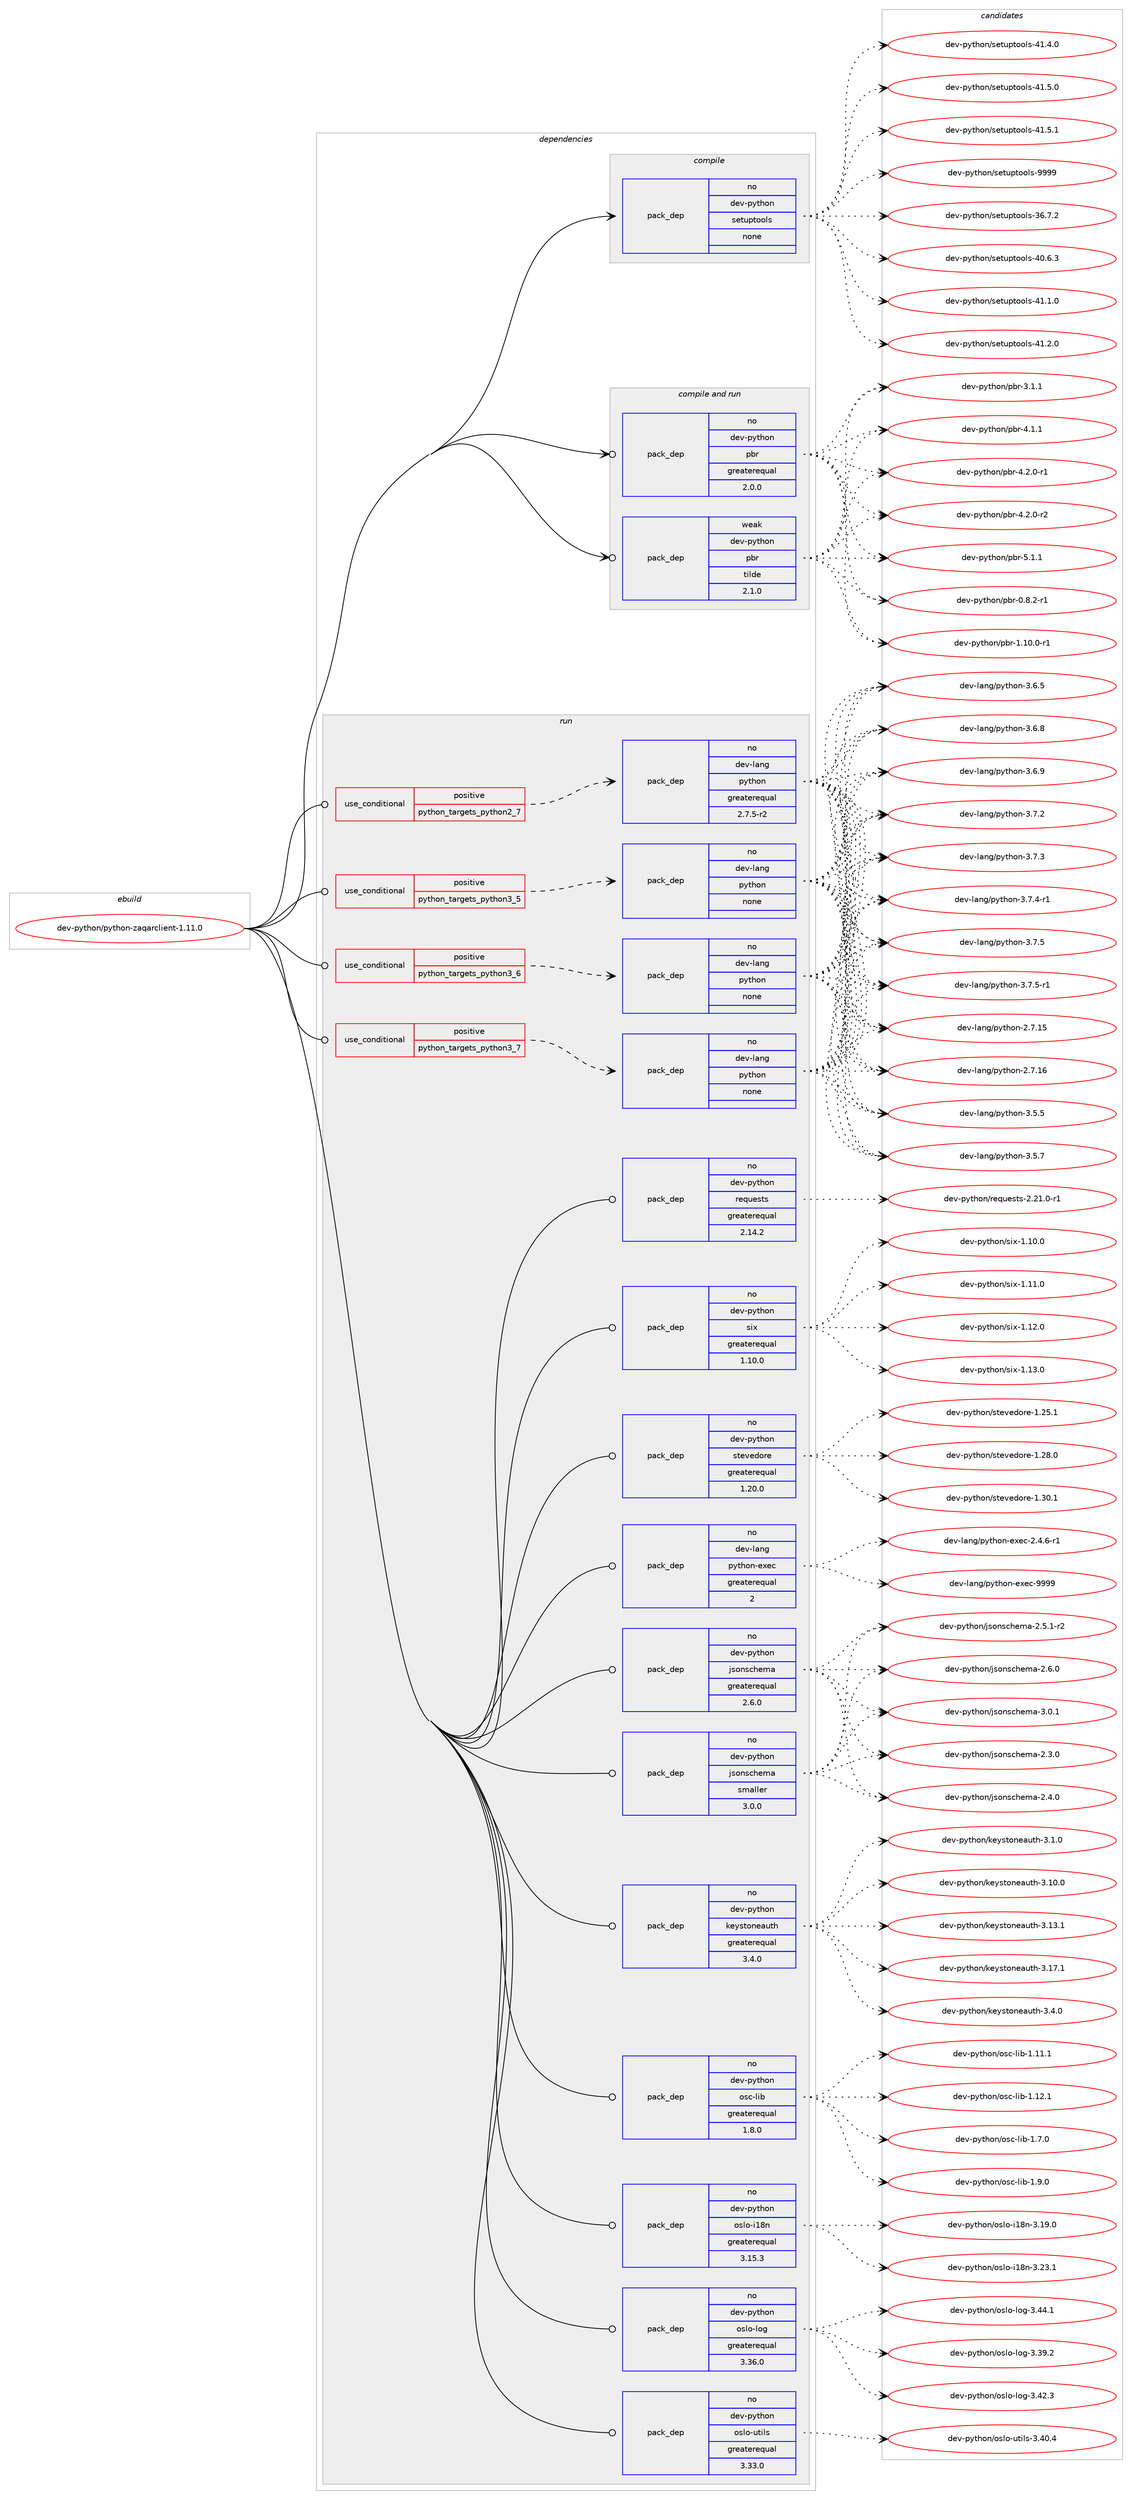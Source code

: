 digraph prolog {

# *************
# Graph options
# *************

newrank=true;
concentrate=true;
compound=true;
graph [rankdir=LR,fontname=Helvetica,fontsize=10,ranksep=1.5];#, ranksep=2.5, nodesep=0.2];
edge  [arrowhead=vee];
node  [fontname=Helvetica,fontsize=10];

# **********
# The ebuild
# **********

subgraph cluster_leftcol {
color=gray;
rank=same;
label=<<i>ebuild</i>>;
id [label="dev-python/python-zaqarclient-1.11.0", color=red, width=4, href="../dev-python/python-zaqarclient-1.11.0.svg"];
}

# ****************
# The dependencies
# ****************

subgraph cluster_midcol {
color=gray;
label=<<i>dependencies</i>>;
subgraph cluster_compile {
fillcolor="#eeeeee";
style=filled;
label=<<i>compile</i>>;
subgraph pack473372 {
dependency633247 [label=<<TABLE BORDER="0" CELLBORDER="1" CELLSPACING="0" CELLPADDING="4" WIDTH="220"><TR><TD ROWSPAN="6" CELLPADDING="30">pack_dep</TD></TR><TR><TD WIDTH="110">no</TD></TR><TR><TD>dev-python</TD></TR><TR><TD>setuptools</TD></TR><TR><TD>none</TD></TR><TR><TD></TD></TR></TABLE>>, shape=none, color=blue];
}
id:e -> dependency633247:w [weight=20,style="solid",arrowhead="vee"];
}
subgraph cluster_compileandrun {
fillcolor="#eeeeee";
style=filled;
label=<<i>compile and run</i>>;
subgraph pack473373 {
dependency633248 [label=<<TABLE BORDER="0" CELLBORDER="1" CELLSPACING="0" CELLPADDING="4" WIDTH="220"><TR><TD ROWSPAN="6" CELLPADDING="30">pack_dep</TD></TR><TR><TD WIDTH="110">no</TD></TR><TR><TD>dev-python</TD></TR><TR><TD>pbr</TD></TR><TR><TD>greaterequal</TD></TR><TR><TD>2.0.0</TD></TR></TABLE>>, shape=none, color=blue];
}
id:e -> dependency633248:w [weight=20,style="solid",arrowhead="odotvee"];
subgraph pack473374 {
dependency633249 [label=<<TABLE BORDER="0" CELLBORDER="1" CELLSPACING="0" CELLPADDING="4" WIDTH="220"><TR><TD ROWSPAN="6" CELLPADDING="30">pack_dep</TD></TR><TR><TD WIDTH="110">weak</TD></TR><TR><TD>dev-python</TD></TR><TR><TD>pbr</TD></TR><TR><TD>tilde</TD></TR><TR><TD>2.1.0</TD></TR></TABLE>>, shape=none, color=blue];
}
id:e -> dependency633249:w [weight=20,style="solid",arrowhead="odotvee"];
}
subgraph cluster_run {
fillcolor="#eeeeee";
style=filled;
label=<<i>run</i>>;
subgraph cond148002 {
dependency633250 [label=<<TABLE BORDER="0" CELLBORDER="1" CELLSPACING="0" CELLPADDING="4"><TR><TD ROWSPAN="3" CELLPADDING="10">use_conditional</TD></TR><TR><TD>positive</TD></TR><TR><TD>python_targets_python2_7</TD></TR></TABLE>>, shape=none, color=red];
subgraph pack473375 {
dependency633251 [label=<<TABLE BORDER="0" CELLBORDER="1" CELLSPACING="0" CELLPADDING="4" WIDTH="220"><TR><TD ROWSPAN="6" CELLPADDING="30">pack_dep</TD></TR><TR><TD WIDTH="110">no</TD></TR><TR><TD>dev-lang</TD></TR><TR><TD>python</TD></TR><TR><TD>greaterequal</TD></TR><TR><TD>2.7.5-r2</TD></TR></TABLE>>, shape=none, color=blue];
}
dependency633250:e -> dependency633251:w [weight=20,style="dashed",arrowhead="vee"];
}
id:e -> dependency633250:w [weight=20,style="solid",arrowhead="odot"];
subgraph cond148003 {
dependency633252 [label=<<TABLE BORDER="0" CELLBORDER="1" CELLSPACING="0" CELLPADDING="4"><TR><TD ROWSPAN="3" CELLPADDING="10">use_conditional</TD></TR><TR><TD>positive</TD></TR><TR><TD>python_targets_python3_5</TD></TR></TABLE>>, shape=none, color=red];
subgraph pack473376 {
dependency633253 [label=<<TABLE BORDER="0" CELLBORDER="1" CELLSPACING="0" CELLPADDING="4" WIDTH="220"><TR><TD ROWSPAN="6" CELLPADDING="30">pack_dep</TD></TR><TR><TD WIDTH="110">no</TD></TR><TR><TD>dev-lang</TD></TR><TR><TD>python</TD></TR><TR><TD>none</TD></TR><TR><TD></TD></TR></TABLE>>, shape=none, color=blue];
}
dependency633252:e -> dependency633253:w [weight=20,style="dashed",arrowhead="vee"];
}
id:e -> dependency633252:w [weight=20,style="solid",arrowhead="odot"];
subgraph cond148004 {
dependency633254 [label=<<TABLE BORDER="0" CELLBORDER="1" CELLSPACING="0" CELLPADDING="4"><TR><TD ROWSPAN="3" CELLPADDING="10">use_conditional</TD></TR><TR><TD>positive</TD></TR><TR><TD>python_targets_python3_6</TD></TR></TABLE>>, shape=none, color=red];
subgraph pack473377 {
dependency633255 [label=<<TABLE BORDER="0" CELLBORDER="1" CELLSPACING="0" CELLPADDING="4" WIDTH="220"><TR><TD ROWSPAN="6" CELLPADDING="30">pack_dep</TD></TR><TR><TD WIDTH="110">no</TD></TR><TR><TD>dev-lang</TD></TR><TR><TD>python</TD></TR><TR><TD>none</TD></TR><TR><TD></TD></TR></TABLE>>, shape=none, color=blue];
}
dependency633254:e -> dependency633255:w [weight=20,style="dashed",arrowhead="vee"];
}
id:e -> dependency633254:w [weight=20,style="solid",arrowhead="odot"];
subgraph cond148005 {
dependency633256 [label=<<TABLE BORDER="0" CELLBORDER="1" CELLSPACING="0" CELLPADDING="4"><TR><TD ROWSPAN="3" CELLPADDING="10">use_conditional</TD></TR><TR><TD>positive</TD></TR><TR><TD>python_targets_python3_7</TD></TR></TABLE>>, shape=none, color=red];
subgraph pack473378 {
dependency633257 [label=<<TABLE BORDER="0" CELLBORDER="1" CELLSPACING="0" CELLPADDING="4" WIDTH="220"><TR><TD ROWSPAN="6" CELLPADDING="30">pack_dep</TD></TR><TR><TD WIDTH="110">no</TD></TR><TR><TD>dev-lang</TD></TR><TR><TD>python</TD></TR><TR><TD>none</TD></TR><TR><TD></TD></TR></TABLE>>, shape=none, color=blue];
}
dependency633256:e -> dependency633257:w [weight=20,style="dashed",arrowhead="vee"];
}
id:e -> dependency633256:w [weight=20,style="solid",arrowhead="odot"];
subgraph pack473379 {
dependency633258 [label=<<TABLE BORDER="0" CELLBORDER="1" CELLSPACING="0" CELLPADDING="4" WIDTH="220"><TR><TD ROWSPAN="6" CELLPADDING="30">pack_dep</TD></TR><TR><TD WIDTH="110">no</TD></TR><TR><TD>dev-lang</TD></TR><TR><TD>python-exec</TD></TR><TR><TD>greaterequal</TD></TR><TR><TD>2</TD></TR></TABLE>>, shape=none, color=blue];
}
id:e -> dependency633258:w [weight=20,style="solid",arrowhead="odot"];
subgraph pack473380 {
dependency633259 [label=<<TABLE BORDER="0" CELLBORDER="1" CELLSPACING="0" CELLPADDING="4" WIDTH="220"><TR><TD ROWSPAN="6" CELLPADDING="30">pack_dep</TD></TR><TR><TD WIDTH="110">no</TD></TR><TR><TD>dev-python</TD></TR><TR><TD>jsonschema</TD></TR><TR><TD>greaterequal</TD></TR><TR><TD>2.6.0</TD></TR></TABLE>>, shape=none, color=blue];
}
id:e -> dependency633259:w [weight=20,style="solid",arrowhead="odot"];
subgraph pack473381 {
dependency633260 [label=<<TABLE BORDER="0" CELLBORDER="1" CELLSPACING="0" CELLPADDING="4" WIDTH="220"><TR><TD ROWSPAN="6" CELLPADDING="30">pack_dep</TD></TR><TR><TD WIDTH="110">no</TD></TR><TR><TD>dev-python</TD></TR><TR><TD>jsonschema</TD></TR><TR><TD>smaller</TD></TR><TR><TD>3.0.0</TD></TR></TABLE>>, shape=none, color=blue];
}
id:e -> dependency633260:w [weight=20,style="solid",arrowhead="odot"];
subgraph pack473382 {
dependency633261 [label=<<TABLE BORDER="0" CELLBORDER="1" CELLSPACING="0" CELLPADDING="4" WIDTH="220"><TR><TD ROWSPAN="6" CELLPADDING="30">pack_dep</TD></TR><TR><TD WIDTH="110">no</TD></TR><TR><TD>dev-python</TD></TR><TR><TD>keystoneauth</TD></TR><TR><TD>greaterequal</TD></TR><TR><TD>3.4.0</TD></TR></TABLE>>, shape=none, color=blue];
}
id:e -> dependency633261:w [weight=20,style="solid",arrowhead="odot"];
subgraph pack473383 {
dependency633262 [label=<<TABLE BORDER="0" CELLBORDER="1" CELLSPACING="0" CELLPADDING="4" WIDTH="220"><TR><TD ROWSPAN="6" CELLPADDING="30">pack_dep</TD></TR><TR><TD WIDTH="110">no</TD></TR><TR><TD>dev-python</TD></TR><TR><TD>osc-lib</TD></TR><TR><TD>greaterequal</TD></TR><TR><TD>1.8.0</TD></TR></TABLE>>, shape=none, color=blue];
}
id:e -> dependency633262:w [weight=20,style="solid",arrowhead="odot"];
subgraph pack473384 {
dependency633263 [label=<<TABLE BORDER="0" CELLBORDER="1" CELLSPACING="0" CELLPADDING="4" WIDTH="220"><TR><TD ROWSPAN="6" CELLPADDING="30">pack_dep</TD></TR><TR><TD WIDTH="110">no</TD></TR><TR><TD>dev-python</TD></TR><TR><TD>oslo-i18n</TD></TR><TR><TD>greaterequal</TD></TR><TR><TD>3.15.3</TD></TR></TABLE>>, shape=none, color=blue];
}
id:e -> dependency633263:w [weight=20,style="solid",arrowhead="odot"];
subgraph pack473385 {
dependency633264 [label=<<TABLE BORDER="0" CELLBORDER="1" CELLSPACING="0" CELLPADDING="4" WIDTH="220"><TR><TD ROWSPAN="6" CELLPADDING="30">pack_dep</TD></TR><TR><TD WIDTH="110">no</TD></TR><TR><TD>dev-python</TD></TR><TR><TD>oslo-log</TD></TR><TR><TD>greaterequal</TD></TR><TR><TD>3.36.0</TD></TR></TABLE>>, shape=none, color=blue];
}
id:e -> dependency633264:w [weight=20,style="solid",arrowhead="odot"];
subgraph pack473386 {
dependency633265 [label=<<TABLE BORDER="0" CELLBORDER="1" CELLSPACING="0" CELLPADDING="4" WIDTH="220"><TR><TD ROWSPAN="6" CELLPADDING="30">pack_dep</TD></TR><TR><TD WIDTH="110">no</TD></TR><TR><TD>dev-python</TD></TR><TR><TD>oslo-utils</TD></TR><TR><TD>greaterequal</TD></TR><TR><TD>3.33.0</TD></TR></TABLE>>, shape=none, color=blue];
}
id:e -> dependency633265:w [weight=20,style="solid",arrowhead="odot"];
subgraph pack473387 {
dependency633266 [label=<<TABLE BORDER="0" CELLBORDER="1" CELLSPACING="0" CELLPADDING="4" WIDTH="220"><TR><TD ROWSPAN="6" CELLPADDING="30">pack_dep</TD></TR><TR><TD WIDTH="110">no</TD></TR><TR><TD>dev-python</TD></TR><TR><TD>requests</TD></TR><TR><TD>greaterequal</TD></TR><TR><TD>2.14.2</TD></TR></TABLE>>, shape=none, color=blue];
}
id:e -> dependency633266:w [weight=20,style="solid",arrowhead="odot"];
subgraph pack473388 {
dependency633267 [label=<<TABLE BORDER="0" CELLBORDER="1" CELLSPACING="0" CELLPADDING="4" WIDTH="220"><TR><TD ROWSPAN="6" CELLPADDING="30">pack_dep</TD></TR><TR><TD WIDTH="110">no</TD></TR><TR><TD>dev-python</TD></TR><TR><TD>six</TD></TR><TR><TD>greaterequal</TD></TR><TR><TD>1.10.0</TD></TR></TABLE>>, shape=none, color=blue];
}
id:e -> dependency633267:w [weight=20,style="solid",arrowhead="odot"];
subgraph pack473389 {
dependency633268 [label=<<TABLE BORDER="0" CELLBORDER="1" CELLSPACING="0" CELLPADDING="4" WIDTH="220"><TR><TD ROWSPAN="6" CELLPADDING="30">pack_dep</TD></TR><TR><TD WIDTH="110">no</TD></TR><TR><TD>dev-python</TD></TR><TR><TD>stevedore</TD></TR><TR><TD>greaterequal</TD></TR><TR><TD>1.20.0</TD></TR></TABLE>>, shape=none, color=blue];
}
id:e -> dependency633268:w [weight=20,style="solid",arrowhead="odot"];
}
}

# **************
# The candidates
# **************

subgraph cluster_choices {
rank=same;
color=gray;
label=<<i>candidates</i>>;

subgraph choice473372 {
color=black;
nodesep=1;
choice100101118451121211161041111104711510111611711211611111110811545515446554650 [label="dev-python/setuptools-36.7.2", color=red, width=4,href="../dev-python/setuptools-36.7.2.svg"];
choice100101118451121211161041111104711510111611711211611111110811545524846544651 [label="dev-python/setuptools-40.6.3", color=red, width=4,href="../dev-python/setuptools-40.6.3.svg"];
choice100101118451121211161041111104711510111611711211611111110811545524946494648 [label="dev-python/setuptools-41.1.0", color=red, width=4,href="../dev-python/setuptools-41.1.0.svg"];
choice100101118451121211161041111104711510111611711211611111110811545524946504648 [label="dev-python/setuptools-41.2.0", color=red, width=4,href="../dev-python/setuptools-41.2.0.svg"];
choice100101118451121211161041111104711510111611711211611111110811545524946524648 [label="dev-python/setuptools-41.4.0", color=red, width=4,href="../dev-python/setuptools-41.4.0.svg"];
choice100101118451121211161041111104711510111611711211611111110811545524946534648 [label="dev-python/setuptools-41.5.0", color=red, width=4,href="../dev-python/setuptools-41.5.0.svg"];
choice100101118451121211161041111104711510111611711211611111110811545524946534649 [label="dev-python/setuptools-41.5.1", color=red, width=4,href="../dev-python/setuptools-41.5.1.svg"];
choice10010111845112121116104111110471151011161171121161111111081154557575757 [label="dev-python/setuptools-9999", color=red, width=4,href="../dev-python/setuptools-9999.svg"];
dependency633247:e -> choice100101118451121211161041111104711510111611711211611111110811545515446554650:w [style=dotted,weight="100"];
dependency633247:e -> choice100101118451121211161041111104711510111611711211611111110811545524846544651:w [style=dotted,weight="100"];
dependency633247:e -> choice100101118451121211161041111104711510111611711211611111110811545524946494648:w [style=dotted,weight="100"];
dependency633247:e -> choice100101118451121211161041111104711510111611711211611111110811545524946504648:w [style=dotted,weight="100"];
dependency633247:e -> choice100101118451121211161041111104711510111611711211611111110811545524946524648:w [style=dotted,weight="100"];
dependency633247:e -> choice100101118451121211161041111104711510111611711211611111110811545524946534648:w [style=dotted,weight="100"];
dependency633247:e -> choice100101118451121211161041111104711510111611711211611111110811545524946534649:w [style=dotted,weight="100"];
dependency633247:e -> choice10010111845112121116104111110471151011161171121161111111081154557575757:w [style=dotted,weight="100"];
}
subgraph choice473373 {
color=black;
nodesep=1;
choice1001011184511212111610411111047112981144548465646504511449 [label="dev-python/pbr-0.8.2-r1", color=red, width=4,href="../dev-python/pbr-0.8.2-r1.svg"];
choice100101118451121211161041111104711298114454946494846484511449 [label="dev-python/pbr-1.10.0-r1", color=red, width=4,href="../dev-python/pbr-1.10.0-r1.svg"];
choice100101118451121211161041111104711298114455146494649 [label="dev-python/pbr-3.1.1", color=red, width=4,href="../dev-python/pbr-3.1.1.svg"];
choice100101118451121211161041111104711298114455246494649 [label="dev-python/pbr-4.1.1", color=red, width=4,href="../dev-python/pbr-4.1.1.svg"];
choice1001011184511212111610411111047112981144552465046484511449 [label="dev-python/pbr-4.2.0-r1", color=red, width=4,href="../dev-python/pbr-4.2.0-r1.svg"];
choice1001011184511212111610411111047112981144552465046484511450 [label="dev-python/pbr-4.2.0-r2", color=red, width=4,href="../dev-python/pbr-4.2.0-r2.svg"];
choice100101118451121211161041111104711298114455346494649 [label="dev-python/pbr-5.1.1", color=red, width=4,href="../dev-python/pbr-5.1.1.svg"];
dependency633248:e -> choice1001011184511212111610411111047112981144548465646504511449:w [style=dotted,weight="100"];
dependency633248:e -> choice100101118451121211161041111104711298114454946494846484511449:w [style=dotted,weight="100"];
dependency633248:e -> choice100101118451121211161041111104711298114455146494649:w [style=dotted,weight="100"];
dependency633248:e -> choice100101118451121211161041111104711298114455246494649:w [style=dotted,weight="100"];
dependency633248:e -> choice1001011184511212111610411111047112981144552465046484511449:w [style=dotted,weight="100"];
dependency633248:e -> choice1001011184511212111610411111047112981144552465046484511450:w [style=dotted,weight="100"];
dependency633248:e -> choice100101118451121211161041111104711298114455346494649:w [style=dotted,weight="100"];
}
subgraph choice473374 {
color=black;
nodesep=1;
choice1001011184511212111610411111047112981144548465646504511449 [label="dev-python/pbr-0.8.2-r1", color=red, width=4,href="../dev-python/pbr-0.8.2-r1.svg"];
choice100101118451121211161041111104711298114454946494846484511449 [label="dev-python/pbr-1.10.0-r1", color=red, width=4,href="../dev-python/pbr-1.10.0-r1.svg"];
choice100101118451121211161041111104711298114455146494649 [label="dev-python/pbr-3.1.1", color=red, width=4,href="../dev-python/pbr-3.1.1.svg"];
choice100101118451121211161041111104711298114455246494649 [label="dev-python/pbr-4.1.1", color=red, width=4,href="../dev-python/pbr-4.1.1.svg"];
choice1001011184511212111610411111047112981144552465046484511449 [label="dev-python/pbr-4.2.0-r1", color=red, width=4,href="../dev-python/pbr-4.2.0-r1.svg"];
choice1001011184511212111610411111047112981144552465046484511450 [label="dev-python/pbr-4.2.0-r2", color=red, width=4,href="../dev-python/pbr-4.2.0-r2.svg"];
choice100101118451121211161041111104711298114455346494649 [label="dev-python/pbr-5.1.1", color=red, width=4,href="../dev-python/pbr-5.1.1.svg"];
dependency633249:e -> choice1001011184511212111610411111047112981144548465646504511449:w [style=dotted,weight="100"];
dependency633249:e -> choice100101118451121211161041111104711298114454946494846484511449:w [style=dotted,weight="100"];
dependency633249:e -> choice100101118451121211161041111104711298114455146494649:w [style=dotted,weight="100"];
dependency633249:e -> choice100101118451121211161041111104711298114455246494649:w [style=dotted,weight="100"];
dependency633249:e -> choice1001011184511212111610411111047112981144552465046484511449:w [style=dotted,weight="100"];
dependency633249:e -> choice1001011184511212111610411111047112981144552465046484511450:w [style=dotted,weight="100"];
dependency633249:e -> choice100101118451121211161041111104711298114455346494649:w [style=dotted,weight="100"];
}
subgraph choice473375 {
color=black;
nodesep=1;
choice10010111845108971101034711212111610411111045504655464953 [label="dev-lang/python-2.7.15", color=red, width=4,href="../dev-lang/python-2.7.15.svg"];
choice10010111845108971101034711212111610411111045504655464954 [label="dev-lang/python-2.7.16", color=red, width=4,href="../dev-lang/python-2.7.16.svg"];
choice100101118451089711010347112121116104111110455146534653 [label="dev-lang/python-3.5.5", color=red, width=4,href="../dev-lang/python-3.5.5.svg"];
choice100101118451089711010347112121116104111110455146534655 [label="dev-lang/python-3.5.7", color=red, width=4,href="../dev-lang/python-3.5.7.svg"];
choice100101118451089711010347112121116104111110455146544653 [label="dev-lang/python-3.6.5", color=red, width=4,href="../dev-lang/python-3.6.5.svg"];
choice100101118451089711010347112121116104111110455146544656 [label="dev-lang/python-3.6.8", color=red, width=4,href="../dev-lang/python-3.6.8.svg"];
choice100101118451089711010347112121116104111110455146544657 [label="dev-lang/python-3.6.9", color=red, width=4,href="../dev-lang/python-3.6.9.svg"];
choice100101118451089711010347112121116104111110455146554650 [label="dev-lang/python-3.7.2", color=red, width=4,href="../dev-lang/python-3.7.2.svg"];
choice100101118451089711010347112121116104111110455146554651 [label="dev-lang/python-3.7.3", color=red, width=4,href="../dev-lang/python-3.7.3.svg"];
choice1001011184510897110103471121211161041111104551465546524511449 [label="dev-lang/python-3.7.4-r1", color=red, width=4,href="../dev-lang/python-3.7.4-r1.svg"];
choice100101118451089711010347112121116104111110455146554653 [label="dev-lang/python-3.7.5", color=red, width=4,href="../dev-lang/python-3.7.5.svg"];
choice1001011184510897110103471121211161041111104551465546534511449 [label="dev-lang/python-3.7.5-r1", color=red, width=4,href="../dev-lang/python-3.7.5-r1.svg"];
dependency633251:e -> choice10010111845108971101034711212111610411111045504655464953:w [style=dotted,weight="100"];
dependency633251:e -> choice10010111845108971101034711212111610411111045504655464954:w [style=dotted,weight="100"];
dependency633251:e -> choice100101118451089711010347112121116104111110455146534653:w [style=dotted,weight="100"];
dependency633251:e -> choice100101118451089711010347112121116104111110455146534655:w [style=dotted,weight="100"];
dependency633251:e -> choice100101118451089711010347112121116104111110455146544653:w [style=dotted,weight="100"];
dependency633251:e -> choice100101118451089711010347112121116104111110455146544656:w [style=dotted,weight="100"];
dependency633251:e -> choice100101118451089711010347112121116104111110455146544657:w [style=dotted,weight="100"];
dependency633251:e -> choice100101118451089711010347112121116104111110455146554650:w [style=dotted,weight="100"];
dependency633251:e -> choice100101118451089711010347112121116104111110455146554651:w [style=dotted,weight="100"];
dependency633251:e -> choice1001011184510897110103471121211161041111104551465546524511449:w [style=dotted,weight="100"];
dependency633251:e -> choice100101118451089711010347112121116104111110455146554653:w [style=dotted,weight="100"];
dependency633251:e -> choice1001011184510897110103471121211161041111104551465546534511449:w [style=dotted,weight="100"];
}
subgraph choice473376 {
color=black;
nodesep=1;
choice10010111845108971101034711212111610411111045504655464953 [label="dev-lang/python-2.7.15", color=red, width=4,href="../dev-lang/python-2.7.15.svg"];
choice10010111845108971101034711212111610411111045504655464954 [label="dev-lang/python-2.7.16", color=red, width=4,href="../dev-lang/python-2.7.16.svg"];
choice100101118451089711010347112121116104111110455146534653 [label="dev-lang/python-3.5.5", color=red, width=4,href="../dev-lang/python-3.5.5.svg"];
choice100101118451089711010347112121116104111110455146534655 [label="dev-lang/python-3.5.7", color=red, width=4,href="../dev-lang/python-3.5.7.svg"];
choice100101118451089711010347112121116104111110455146544653 [label="dev-lang/python-3.6.5", color=red, width=4,href="../dev-lang/python-3.6.5.svg"];
choice100101118451089711010347112121116104111110455146544656 [label="dev-lang/python-3.6.8", color=red, width=4,href="../dev-lang/python-3.6.8.svg"];
choice100101118451089711010347112121116104111110455146544657 [label="dev-lang/python-3.6.9", color=red, width=4,href="../dev-lang/python-3.6.9.svg"];
choice100101118451089711010347112121116104111110455146554650 [label="dev-lang/python-3.7.2", color=red, width=4,href="../dev-lang/python-3.7.2.svg"];
choice100101118451089711010347112121116104111110455146554651 [label="dev-lang/python-3.7.3", color=red, width=4,href="../dev-lang/python-3.7.3.svg"];
choice1001011184510897110103471121211161041111104551465546524511449 [label="dev-lang/python-3.7.4-r1", color=red, width=4,href="../dev-lang/python-3.7.4-r1.svg"];
choice100101118451089711010347112121116104111110455146554653 [label="dev-lang/python-3.7.5", color=red, width=4,href="../dev-lang/python-3.7.5.svg"];
choice1001011184510897110103471121211161041111104551465546534511449 [label="dev-lang/python-3.7.5-r1", color=red, width=4,href="../dev-lang/python-3.7.5-r1.svg"];
dependency633253:e -> choice10010111845108971101034711212111610411111045504655464953:w [style=dotted,weight="100"];
dependency633253:e -> choice10010111845108971101034711212111610411111045504655464954:w [style=dotted,weight="100"];
dependency633253:e -> choice100101118451089711010347112121116104111110455146534653:w [style=dotted,weight="100"];
dependency633253:e -> choice100101118451089711010347112121116104111110455146534655:w [style=dotted,weight="100"];
dependency633253:e -> choice100101118451089711010347112121116104111110455146544653:w [style=dotted,weight="100"];
dependency633253:e -> choice100101118451089711010347112121116104111110455146544656:w [style=dotted,weight="100"];
dependency633253:e -> choice100101118451089711010347112121116104111110455146544657:w [style=dotted,weight="100"];
dependency633253:e -> choice100101118451089711010347112121116104111110455146554650:w [style=dotted,weight="100"];
dependency633253:e -> choice100101118451089711010347112121116104111110455146554651:w [style=dotted,weight="100"];
dependency633253:e -> choice1001011184510897110103471121211161041111104551465546524511449:w [style=dotted,weight="100"];
dependency633253:e -> choice100101118451089711010347112121116104111110455146554653:w [style=dotted,weight="100"];
dependency633253:e -> choice1001011184510897110103471121211161041111104551465546534511449:w [style=dotted,weight="100"];
}
subgraph choice473377 {
color=black;
nodesep=1;
choice10010111845108971101034711212111610411111045504655464953 [label="dev-lang/python-2.7.15", color=red, width=4,href="../dev-lang/python-2.7.15.svg"];
choice10010111845108971101034711212111610411111045504655464954 [label="dev-lang/python-2.7.16", color=red, width=4,href="../dev-lang/python-2.7.16.svg"];
choice100101118451089711010347112121116104111110455146534653 [label="dev-lang/python-3.5.5", color=red, width=4,href="../dev-lang/python-3.5.5.svg"];
choice100101118451089711010347112121116104111110455146534655 [label="dev-lang/python-3.5.7", color=red, width=4,href="../dev-lang/python-3.5.7.svg"];
choice100101118451089711010347112121116104111110455146544653 [label="dev-lang/python-3.6.5", color=red, width=4,href="../dev-lang/python-3.6.5.svg"];
choice100101118451089711010347112121116104111110455146544656 [label="dev-lang/python-3.6.8", color=red, width=4,href="../dev-lang/python-3.6.8.svg"];
choice100101118451089711010347112121116104111110455146544657 [label="dev-lang/python-3.6.9", color=red, width=4,href="../dev-lang/python-3.6.9.svg"];
choice100101118451089711010347112121116104111110455146554650 [label="dev-lang/python-3.7.2", color=red, width=4,href="../dev-lang/python-3.7.2.svg"];
choice100101118451089711010347112121116104111110455146554651 [label="dev-lang/python-3.7.3", color=red, width=4,href="../dev-lang/python-3.7.3.svg"];
choice1001011184510897110103471121211161041111104551465546524511449 [label="dev-lang/python-3.7.4-r1", color=red, width=4,href="../dev-lang/python-3.7.4-r1.svg"];
choice100101118451089711010347112121116104111110455146554653 [label="dev-lang/python-3.7.5", color=red, width=4,href="../dev-lang/python-3.7.5.svg"];
choice1001011184510897110103471121211161041111104551465546534511449 [label="dev-lang/python-3.7.5-r1", color=red, width=4,href="../dev-lang/python-3.7.5-r1.svg"];
dependency633255:e -> choice10010111845108971101034711212111610411111045504655464953:w [style=dotted,weight="100"];
dependency633255:e -> choice10010111845108971101034711212111610411111045504655464954:w [style=dotted,weight="100"];
dependency633255:e -> choice100101118451089711010347112121116104111110455146534653:w [style=dotted,weight="100"];
dependency633255:e -> choice100101118451089711010347112121116104111110455146534655:w [style=dotted,weight="100"];
dependency633255:e -> choice100101118451089711010347112121116104111110455146544653:w [style=dotted,weight="100"];
dependency633255:e -> choice100101118451089711010347112121116104111110455146544656:w [style=dotted,weight="100"];
dependency633255:e -> choice100101118451089711010347112121116104111110455146544657:w [style=dotted,weight="100"];
dependency633255:e -> choice100101118451089711010347112121116104111110455146554650:w [style=dotted,weight="100"];
dependency633255:e -> choice100101118451089711010347112121116104111110455146554651:w [style=dotted,weight="100"];
dependency633255:e -> choice1001011184510897110103471121211161041111104551465546524511449:w [style=dotted,weight="100"];
dependency633255:e -> choice100101118451089711010347112121116104111110455146554653:w [style=dotted,weight="100"];
dependency633255:e -> choice1001011184510897110103471121211161041111104551465546534511449:w [style=dotted,weight="100"];
}
subgraph choice473378 {
color=black;
nodesep=1;
choice10010111845108971101034711212111610411111045504655464953 [label="dev-lang/python-2.7.15", color=red, width=4,href="../dev-lang/python-2.7.15.svg"];
choice10010111845108971101034711212111610411111045504655464954 [label="dev-lang/python-2.7.16", color=red, width=4,href="../dev-lang/python-2.7.16.svg"];
choice100101118451089711010347112121116104111110455146534653 [label="dev-lang/python-3.5.5", color=red, width=4,href="../dev-lang/python-3.5.5.svg"];
choice100101118451089711010347112121116104111110455146534655 [label="dev-lang/python-3.5.7", color=red, width=4,href="../dev-lang/python-3.5.7.svg"];
choice100101118451089711010347112121116104111110455146544653 [label="dev-lang/python-3.6.5", color=red, width=4,href="../dev-lang/python-3.6.5.svg"];
choice100101118451089711010347112121116104111110455146544656 [label="dev-lang/python-3.6.8", color=red, width=4,href="../dev-lang/python-3.6.8.svg"];
choice100101118451089711010347112121116104111110455146544657 [label="dev-lang/python-3.6.9", color=red, width=4,href="../dev-lang/python-3.6.9.svg"];
choice100101118451089711010347112121116104111110455146554650 [label="dev-lang/python-3.7.2", color=red, width=4,href="../dev-lang/python-3.7.2.svg"];
choice100101118451089711010347112121116104111110455146554651 [label="dev-lang/python-3.7.3", color=red, width=4,href="../dev-lang/python-3.7.3.svg"];
choice1001011184510897110103471121211161041111104551465546524511449 [label="dev-lang/python-3.7.4-r1", color=red, width=4,href="../dev-lang/python-3.7.4-r1.svg"];
choice100101118451089711010347112121116104111110455146554653 [label="dev-lang/python-3.7.5", color=red, width=4,href="../dev-lang/python-3.7.5.svg"];
choice1001011184510897110103471121211161041111104551465546534511449 [label="dev-lang/python-3.7.5-r1", color=red, width=4,href="../dev-lang/python-3.7.5-r1.svg"];
dependency633257:e -> choice10010111845108971101034711212111610411111045504655464953:w [style=dotted,weight="100"];
dependency633257:e -> choice10010111845108971101034711212111610411111045504655464954:w [style=dotted,weight="100"];
dependency633257:e -> choice100101118451089711010347112121116104111110455146534653:w [style=dotted,weight="100"];
dependency633257:e -> choice100101118451089711010347112121116104111110455146534655:w [style=dotted,weight="100"];
dependency633257:e -> choice100101118451089711010347112121116104111110455146544653:w [style=dotted,weight="100"];
dependency633257:e -> choice100101118451089711010347112121116104111110455146544656:w [style=dotted,weight="100"];
dependency633257:e -> choice100101118451089711010347112121116104111110455146544657:w [style=dotted,weight="100"];
dependency633257:e -> choice100101118451089711010347112121116104111110455146554650:w [style=dotted,weight="100"];
dependency633257:e -> choice100101118451089711010347112121116104111110455146554651:w [style=dotted,weight="100"];
dependency633257:e -> choice1001011184510897110103471121211161041111104551465546524511449:w [style=dotted,weight="100"];
dependency633257:e -> choice100101118451089711010347112121116104111110455146554653:w [style=dotted,weight="100"];
dependency633257:e -> choice1001011184510897110103471121211161041111104551465546534511449:w [style=dotted,weight="100"];
}
subgraph choice473379 {
color=black;
nodesep=1;
choice10010111845108971101034711212111610411111045101120101994550465246544511449 [label="dev-lang/python-exec-2.4.6-r1", color=red, width=4,href="../dev-lang/python-exec-2.4.6-r1.svg"];
choice10010111845108971101034711212111610411111045101120101994557575757 [label="dev-lang/python-exec-9999", color=red, width=4,href="../dev-lang/python-exec-9999.svg"];
dependency633258:e -> choice10010111845108971101034711212111610411111045101120101994550465246544511449:w [style=dotted,weight="100"];
dependency633258:e -> choice10010111845108971101034711212111610411111045101120101994557575757:w [style=dotted,weight="100"];
}
subgraph choice473380 {
color=black;
nodesep=1;
choice10010111845112121116104111110471061151111101159910410110997455046514648 [label="dev-python/jsonschema-2.3.0", color=red, width=4,href="../dev-python/jsonschema-2.3.0.svg"];
choice10010111845112121116104111110471061151111101159910410110997455046524648 [label="dev-python/jsonschema-2.4.0", color=red, width=4,href="../dev-python/jsonschema-2.4.0.svg"];
choice100101118451121211161041111104710611511111011599104101109974550465346494511450 [label="dev-python/jsonschema-2.5.1-r2", color=red, width=4,href="../dev-python/jsonschema-2.5.1-r2.svg"];
choice10010111845112121116104111110471061151111101159910410110997455046544648 [label="dev-python/jsonschema-2.6.0", color=red, width=4,href="../dev-python/jsonschema-2.6.0.svg"];
choice10010111845112121116104111110471061151111101159910410110997455146484649 [label="dev-python/jsonschema-3.0.1", color=red, width=4,href="../dev-python/jsonschema-3.0.1.svg"];
dependency633259:e -> choice10010111845112121116104111110471061151111101159910410110997455046514648:w [style=dotted,weight="100"];
dependency633259:e -> choice10010111845112121116104111110471061151111101159910410110997455046524648:w [style=dotted,weight="100"];
dependency633259:e -> choice100101118451121211161041111104710611511111011599104101109974550465346494511450:w [style=dotted,weight="100"];
dependency633259:e -> choice10010111845112121116104111110471061151111101159910410110997455046544648:w [style=dotted,weight="100"];
dependency633259:e -> choice10010111845112121116104111110471061151111101159910410110997455146484649:w [style=dotted,weight="100"];
}
subgraph choice473381 {
color=black;
nodesep=1;
choice10010111845112121116104111110471061151111101159910410110997455046514648 [label="dev-python/jsonschema-2.3.0", color=red, width=4,href="../dev-python/jsonschema-2.3.0.svg"];
choice10010111845112121116104111110471061151111101159910410110997455046524648 [label="dev-python/jsonschema-2.4.0", color=red, width=4,href="../dev-python/jsonschema-2.4.0.svg"];
choice100101118451121211161041111104710611511111011599104101109974550465346494511450 [label="dev-python/jsonschema-2.5.1-r2", color=red, width=4,href="../dev-python/jsonschema-2.5.1-r2.svg"];
choice10010111845112121116104111110471061151111101159910410110997455046544648 [label="dev-python/jsonschema-2.6.0", color=red, width=4,href="../dev-python/jsonschema-2.6.0.svg"];
choice10010111845112121116104111110471061151111101159910410110997455146484649 [label="dev-python/jsonschema-3.0.1", color=red, width=4,href="../dev-python/jsonschema-3.0.1.svg"];
dependency633260:e -> choice10010111845112121116104111110471061151111101159910410110997455046514648:w [style=dotted,weight="100"];
dependency633260:e -> choice10010111845112121116104111110471061151111101159910410110997455046524648:w [style=dotted,weight="100"];
dependency633260:e -> choice100101118451121211161041111104710611511111011599104101109974550465346494511450:w [style=dotted,weight="100"];
dependency633260:e -> choice10010111845112121116104111110471061151111101159910410110997455046544648:w [style=dotted,weight="100"];
dependency633260:e -> choice10010111845112121116104111110471061151111101159910410110997455146484649:w [style=dotted,weight="100"];
}
subgraph choice473382 {
color=black;
nodesep=1;
choice100101118451121211161041111104710710112111511611111010197117116104455146494648 [label="dev-python/keystoneauth-3.1.0", color=red, width=4,href="../dev-python/keystoneauth-3.1.0.svg"];
choice10010111845112121116104111110471071011211151161111101019711711610445514649484648 [label="dev-python/keystoneauth-3.10.0", color=red, width=4,href="../dev-python/keystoneauth-3.10.0.svg"];
choice10010111845112121116104111110471071011211151161111101019711711610445514649514649 [label="dev-python/keystoneauth-3.13.1", color=red, width=4,href="../dev-python/keystoneauth-3.13.1.svg"];
choice10010111845112121116104111110471071011211151161111101019711711610445514649554649 [label="dev-python/keystoneauth-3.17.1", color=red, width=4,href="../dev-python/keystoneauth-3.17.1.svg"];
choice100101118451121211161041111104710710112111511611111010197117116104455146524648 [label="dev-python/keystoneauth-3.4.0", color=red, width=4,href="../dev-python/keystoneauth-3.4.0.svg"];
dependency633261:e -> choice100101118451121211161041111104710710112111511611111010197117116104455146494648:w [style=dotted,weight="100"];
dependency633261:e -> choice10010111845112121116104111110471071011211151161111101019711711610445514649484648:w [style=dotted,weight="100"];
dependency633261:e -> choice10010111845112121116104111110471071011211151161111101019711711610445514649514649:w [style=dotted,weight="100"];
dependency633261:e -> choice10010111845112121116104111110471071011211151161111101019711711610445514649554649:w [style=dotted,weight="100"];
dependency633261:e -> choice100101118451121211161041111104710710112111511611111010197117116104455146524648:w [style=dotted,weight="100"];
}
subgraph choice473383 {
color=black;
nodesep=1;
choice100101118451121211161041111104711111599451081059845494649494649 [label="dev-python/osc-lib-1.11.1", color=red, width=4,href="../dev-python/osc-lib-1.11.1.svg"];
choice100101118451121211161041111104711111599451081059845494649504649 [label="dev-python/osc-lib-1.12.1", color=red, width=4,href="../dev-python/osc-lib-1.12.1.svg"];
choice1001011184511212111610411111047111115994510810598454946554648 [label="dev-python/osc-lib-1.7.0", color=red, width=4,href="../dev-python/osc-lib-1.7.0.svg"];
choice1001011184511212111610411111047111115994510810598454946574648 [label="dev-python/osc-lib-1.9.0", color=red, width=4,href="../dev-python/osc-lib-1.9.0.svg"];
dependency633262:e -> choice100101118451121211161041111104711111599451081059845494649494649:w [style=dotted,weight="100"];
dependency633262:e -> choice100101118451121211161041111104711111599451081059845494649504649:w [style=dotted,weight="100"];
dependency633262:e -> choice1001011184511212111610411111047111115994510810598454946554648:w [style=dotted,weight="100"];
dependency633262:e -> choice1001011184511212111610411111047111115994510810598454946574648:w [style=dotted,weight="100"];
}
subgraph choice473384 {
color=black;
nodesep=1;
choice100101118451121211161041111104711111510811145105495611045514649574648 [label="dev-python/oslo-i18n-3.19.0", color=red, width=4,href="../dev-python/oslo-i18n-3.19.0.svg"];
choice100101118451121211161041111104711111510811145105495611045514650514649 [label="dev-python/oslo-i18n-3.23.1", color=red, width=4,href="../dev-python/oslo-i18n-3.23.1.svg"];
dependency633263:e -> choice100101118451121211161041111104711111510811145105495611045514649574648:w [style=dotted,weight="100"];
dependency633263:e -> choice100101118451121211161041111104711111510811145105495611045514650514649:w [style=dotted,weight="100"];
}
subgraph choice473385 {
color=black;
nodesep=1;
choice10010111845112121116104111110471111151081114510811110345514651574650 [label="dev-python/oslo-log-3.39.2", color=red, width=4,href="../dev-python/oslo-log-3.39.2.svg"];
choice10010111845112121116104111110471111151081114510811110345514652504651 [label="dev-python/oslo-log-3.42.3", color=red, width=4,href="../dev-python/oslo-log-3.42.3.svg"];
choice10010111845112121116104111110471111151081114510811110345514652524649 [label="dev-python/oslo-log-3.44.1", color=red, width=4,href="../dev-python/oslo-log-3.44.1.svg"];
dependency633264:e -> choice10010111845112121116104111110471111151081114510811110345514651574650:w [style=dotted,weight="100"];
dependency633264:e -> choice10010111845112121116104111110471111151081114510811110345514652504651:w [style=dotted,weight="100"];
dependency633264:e -> choice10010111845112121116104111110471111151081114510811110345514652524649:w [style=dotted,weight="100"];
}
subgraph choice473386 {
color=black;
nodesep=1;
choice10010111845112121116104111110471111151081114511711610510811545514652484652 [label="dev-python/oslo-utils-3.40.4", color=red, width=4,href="../dev-python/oslo-utils-3.40.4.svg"];
dependency633265:e -> choice10010111845112121116104111110471111151081114511711610510811545514652484652:w [style=dotted,weight="100"];
}
subgraph choice473387 {
color=black;
nodesep=1;
choice1001011184511212111610411111047114101113117101115116115455046504946484511449 [label="dev-python/requests-2.21.0-r1", color=red, width=4,href="../dev-python/requests-2.21.0-r1.svg"];
dependency633266:e -> choice1001011184511212111610411111047114101113117101115116115455046504946484511449:w [style=dotted,weight="100"];
}
subgraph choice473388 {
color=black;
nodesep=1;
choice100101118451121211161041111104711510512045494649484648 [label="dev-python/six-1.10.0", color=red, width=4,href="../dev-python/six-1.10.0.svg"];
choice100101118451121211161041111104711510512045494649494648 [label="dev-python/six-1.11.0", color=red, width=4,href="../dev-python/six-1.11.0.svg"];
choice100101118451121211161041111104711510512045494649504648 [label="dev-python/six-1.12.0", color=red, width=4,href="../dev-python/six-1.12.0.svg"];
choice100101118451121211161041111104711510512045494649514648 [label="dev-python/six-1.13.0", color=red, width=4,href="../dev-python/six-1.13.0.svg"];
dependency633267:e -> choice100101118451121211161041111104711510512045494649484648:w [style=dotted,weight="100"];
dependency633267:e -> choice100101118451121211161041111104711510512045494649494648:w [style=dotted,weight="100"];
dependency633267:e -> choice100101118451121211161041111104711510512045494649504648:w [style=dotted,weight="100"];
dependency633267:e -> choice100101118451121211161041111104711510512045494649514648:w [style=dotted,weight="100"];
}
subgraph choice473389 {
color=black;
nodesep=1;
choice100101118451121211161041111104711511610111810110011111410145494650534649 [label="dev-python/stevedore-1.25.1", color=red, width=4,href="../dev-python/stevedore-1.25.1.svg"];
choice100101118451121211161041111104711511610111810110011111410145494650564648 [label="dev-python/stevedore-1.28.0", color=red, width=4,href="../dev-python/stevedore-1.28.0.svg"];
choice100101118451121211161041111104711511610111810110011111410145494651484649 [label="dev-python/stevedore-1.30.1", color=red, width=4,href="../dev-python/stevedore-1.30.1.svg"];
dependency633268:e -> choice100101118451121211161041111104711511610111810110011111410145494650534649:w [style=dotted,weight="100"];
dependency633268:e -> choice100101118451121211161041111104711511610111810110011111410145494650564648:w [style=dotted,weight="100"];
dependency633268:e -> choice100101118451121211161041111104711511610111810110011111410145494651484649:w [style=dotted,weight="100"];
}
}

}
